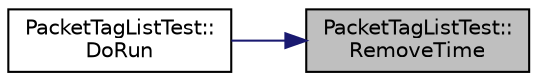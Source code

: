 digraph "PacketTagListTest::RemoveTime"
{
 // LATEX_PDF_SIZE
  edge [fontname="Helvetica",fontsize="10",labelfontname="Helvetica",labelfontsize="10"];
  node [fontname="Helvetica",fontsize="10",shape=record];
  rankdir="RL";
  Node1 [label="PacketTagListTest::\lRemoveTime",height=0.2,width=0.4,color="black", fillcolor="grey75", style="filled", fontcolor="black",tooltip="Prints the remove time."];
  Node1 -> Node2 [dir="back",color="midnightblue",fontsize="10",style="solid",fontname="Helvetica"];
  Node2 [label="PacketTagListTest::\lDoRun",height=0.2,width=0.4,color="black", fillcolor="white", style="filled",URL="$class_packet_tag_list_test.html#ad69a038e0427451c4aca7ebb7eed35ef",tooltip="Implementation to actually run this TestCase."];
}
